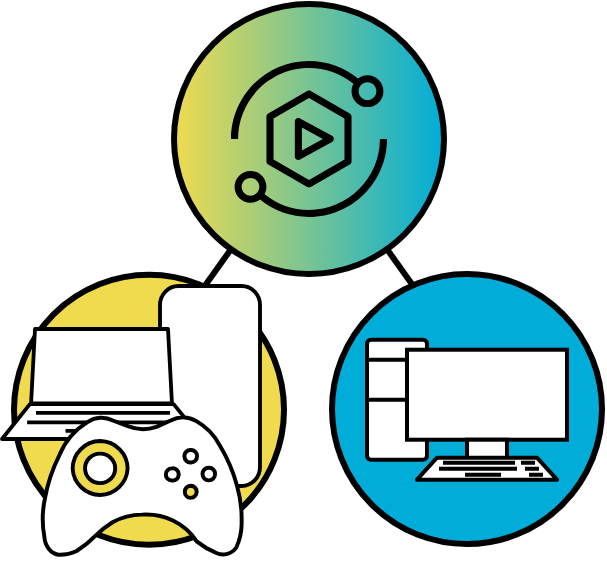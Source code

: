 <mxfile scale="3" border="0" version="24.7.5">
  <diagram name="Page-1" id="hsk624WQB-zvpRk25Bit">
    <mxGraphModel dx="1210" dy="612" grid="1" gridSize="10" guides="1" tooltips="1" connect="1" arrows="1" fold="1" page="1" pageScale="1" pageWidth="827" pageHeight="1169" math="0" shadow="0">
      <root>
        <mxCell id="0" />
        <mxCell id="1" parent="0" />
        <mxCell id="v9cHNtUJd11W1hqlJB93-28" value="" style="endArrow=none;html=1;rounded=0;strokeWidth=3;" parent="1" edge="1">
          <mxGeometry width="50" height="50" relative="1" as="geometry">
            <mxPoint x="508" y="612.5" as="sourcePoint" />
            <mxPoint x="458" y="542.5" as="targetPoint" />
          </mxGeometry>
        </mxCell>
        <mxCell id="v9cHNtUJd11W1hqlJB93-29" value="" style="endArrow=none;html=1;rounded=0;strokeWidth=3;" parent="1" edge="1">
          <mxGeometry width="50" height="50" relative="1" as="geometry">
            <mxPoint x="373" y="612.5" as="sourcePoint" />
            <mxPoint x="423" y="542.5" as="targetPoint" />
          </mxGeometry>
        </mxCell>
        <mxCell id="v9cHNtUJd11W1hqlJB93-6" value="" style="ellipse;whiteSpace=wrap;html=1;aspect=fixed;fillColor=#f0db4f;strokeWidth=3;" parent="1" vertex="1">
          <mxGeometry x="293" y="585.36" width="135" height="135" as="geometry" />
        </mxCell>
        <mxCell id="v9cHNtUJd11W1hqlJB93-1" value="" style="ellipse;whiteSpace=wrap;html=1;aspect=fixed;fillColor=#00ADD8;gradientColor=none;strokeWidth=3;" parent="1" vertex="1">
          <mxGeometry x="452" y="585" width="135" height="135" as="geometry" />
        </mxCell>
        <mxCell id="5-ozF8vy6rtWnurFYdc3-2" value="" style="verticalAlign=top;verticalLabelPosition=bottom;labelPosition=center;align=center;html=1;outlineConnect=0;fillColor=default;strokeColor=default;gradientDirection=north;strokeWidth=2;shape=mxgraph.networks.pc;shadow=0;" parent="1" vertex="1">
          <mxGeometry x="469.5" y="617.86" width="100" height="70" as="geometry" />
        </mxCell>
        <mxCell id="5-ozF8vy6rtWnurFYdc3-4" value="" style="verticalAlign=top;verticalLabelPosition=bottom;labelPosition=center;align=center;html=1;outlineConnect=0;fillColor=default;strokeColor=default;gradientDirection=north;strokeWidth=2;shape=mxgraph.networks.mobile;aspect=fixed;" parent="1" vertex="1">
          <mxGeometry x="366" y="591" width="50" height="100" as="geometry" />
        </mxCell>
        <mxCell id="5-ozF8vy6rtWnurFYdc3-5" value="" style="verticalAlign=top;verticalLabelPosition=bottom;labelPosition=center;align=center;html=1;outlineConnect=0;fillColor=default;strokeColor=default;gradientDirection=north;strokeWidth=2;shape=mxgraph.networks.laptop;" parent="1" vertex="1">
          <mxGeometry x="287" y="612.5" width="100" height="55" as="geometry" />
        </mxCell>
        <mxCell id="5-ozF8vy6rtWnurFYdc3-3" value="" style="verticalAlign=top;verticalLabelPosition=bottom;labelPosition=center;align=center;html=1;outlineConnect=0;fillColor=default;strokeColor=default;gradientDirection=north;strokeWidth=2;shape=mxgraph.networks.gamepad;" parent="1" vertex="1">
          <mxGeometry x="307" y="656.14" width="100" height="70" as="geometry" />
        </mxCell>
        <mxCell id="v9cHNtUJd11W1hqlJB93-7" value="" style="ellipse;whiteSpace=wrap;html=1;aspect=fixed;fillColor=#f0db4f;gradientColor=#00ADD8;gradientDirection=east;strokeWidth=3;" parent="1" vertex="1">
          <mxGeometry x="373" y="450" width="135" height="135" as="geometry" />
        </mxCell>
        <mxCell id="v9cHNtUJd11W1hqlJB93-8" value="" style="sketch=0;outlineConnect=0;fontColor=#232F3E;gradientColor=none;fillColor=#000000;strokeColor=none;dashed=0;verticalLabelPosition=bottom;verticalAlign=top;align=center;html=1;fontSize=12;fontStyle=0;aspect=fixed;pointerEvents=1;shape=mxgraph.aws4.cloud_digital_interface;" parent="1" vertex="1">
          <mxGeometry x="401.5" y="478.5" width="78" height="78" as="geometry" />
        </mxCell>
      </root>
    </mxGraphModel>
  </diagram>
</mxfile>
